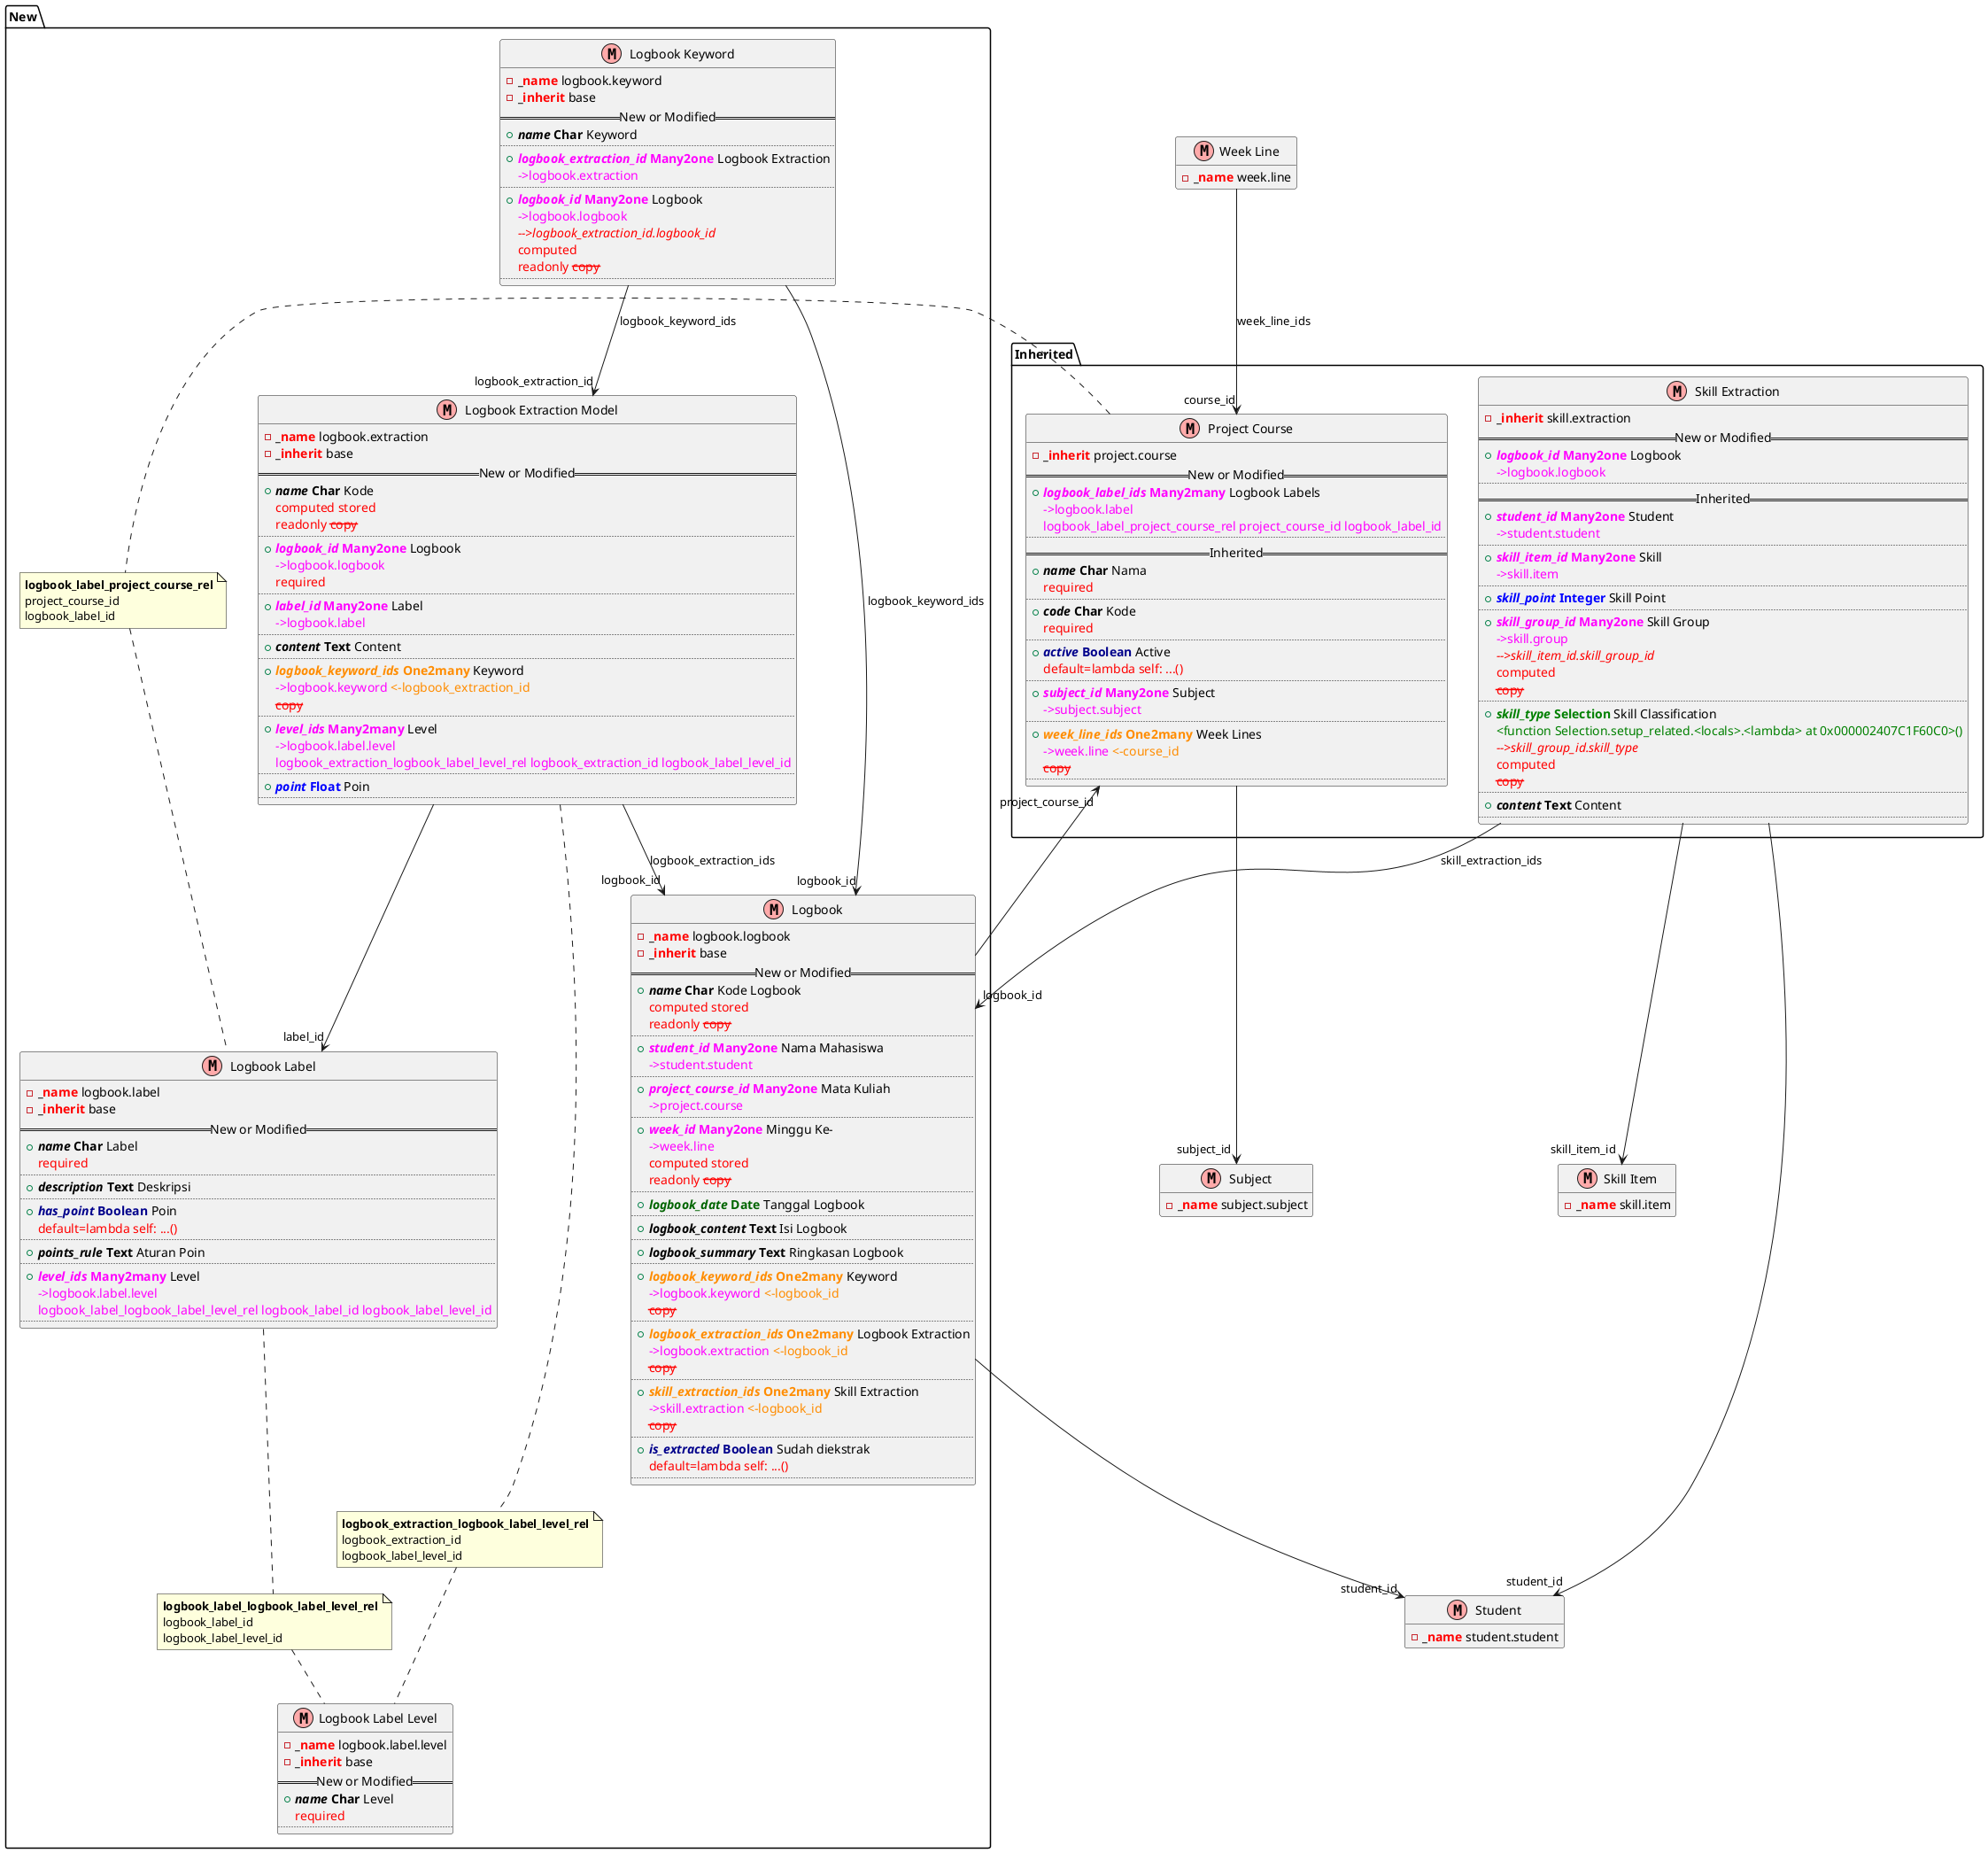 @startuml jtk_pjbl_logbook
!define Model(name,desc) class name as "desc" << (M,#FFAAAA) >>
!define TransientModel(name,desc) class name as "desc" << (T,magenta) >>
!define AbstractModel(name,desc) class name as "desc" << (T,green) >>
!define model(x) -<b>_<color:red>x</color></b>
!define char(x) +<b><i>x</i> Char</b>
!define m2o(x) +<b><color:magenta><i>x</i> Many2one</color></b>
!define m2m(x) +<b><color:magenta><i>x</i> Many2many</color></b>
!define o2m(x) +<b><color:darkorange><i>x</i> One2many</color></b>
!define ref(x) +<b><color:magenta><i>x</i> Reference</color></b>
!define text(x) +<b><i>x</i> Text</b>
!define html(x) +<b><i>x</i> Html</b>
!define int(x) +<b><color:blue><i>x</i> Integer</color></b>
!define float(x) +<b><color:blue><i>x </i>Float</color></b>
!define money(x) +<b><color:blue><i>x </i>Monetary</color></b>
!define sel(x) +<b><color:green><i>x</i> Selection</color></b>
!define bool(x) +<b><color:darkblue><i>x</i> Boolean</color></b>
!define date(x) +<b><color:darkgreen><i>x</i> Date</color></b>
!define dtime(x) +<b><color:darkgreen><i>x</i> Datetime</color></b>
!define bin(x) +<b><color:purple><i>x</i> Binary</color></b>
!define help(x) x
!define cm(x) <color:magenta>->x</color>
!define inv(x) <color:darkorange><-x</color>
!define rtbl(x) <color:magenta>x</color>
!define col1(x) <color:magenta>x</color>
!define col2(x) <color:magenta>x</color>
!define dom(x) <color:red>x</color>
!define is(x) <color:red>x</color>
!define not(x) <color:red><s>x</s></color>
!define variants(x) <color:green>x</color>
!define default(x) <color:red>default=x</color>
!define related(x) <color:red><i>-->x</i></color>
!define compute(x) <color:red>x()</color>
hide methods
hide stereotypes

package "New" {

Model(LogbookExtraction, "Logbook Extraction Model") {
model(name) logbook.extraction
model(inherit) base
==New or Modified==
char(name) Kode
is(computed) is(stored)
is(readonly) not(copy)
..
m2o(logbook_id) Logbook
cm(logbook.logbook)
is(required)
..
m2o(label_id) Label
cm(logbook.label)
..
text(content) Content
..
o2m(logbook_keyword_ids) Keyword
cm(logbook.keyword) inv(logbook_extraction_id)
not(copy)
..
m2m(level_ids) Level
cm(logbook.label.level)
rtbl(logbook_extraction_logbook_label_level_rel) col1(logbook_extraction_id) col2(logbook_label_level_id)
..
float(point) Poin
..
}

Model(LogbookKeyword, "Logbook Keyword") {
model(name) logbook.keyword
model(inherit) base
==New or Modified==
char(name) Keyword
..
m2o(logbook_extraction_id) Logbook Extraction
cm(logbook.extraction)
..
m2o(logbook_id) Logbook
cm(logbook.logbook)
related(logbook_extraction_id.logbook_id)
is(computed)
is(readonly) not(copy)
..
}

Model(LogbookLabel, "Logbook Label") {
model(name) logbook.label
model(inherit) base
==New or Modified==
char(name) Label
is(required)
..
text(description) Deskripsi
..
bool(has_point) Poin
default(lambda self: ...())
..
text(points_rule) Aturan Poin
..
m2m(level_ids) Level
cm(logbook.label.level)
rtbl(logbook_label_logbook_label_level_rel) col1(logbook_label_id) col2(logbook_label_level_id)
..
}

Model(LogbookLabelLevel, "Logbook Label Level") {
model(name) logbook.label.level
model(inherit) base
==New or Modified==
char(name) Level
is(required)
..
}

Model(LogbookLogbook, "Logbook") {
model(name) logbook.logbook
model(inherit) base
==New or Modified==
char(name) Kode Logbook
is(computed) is(stored)
is(readonly) not(copy)
..
m2o(student_id) Nama Mahasiswa
cm(student.student)
..
m2o(project_course_id) Mata Kuliah
cm(project.course)
..
m2o(week_id) Minggu Ke-
cm(week.line)
is(computed) is(stored)
is(readonly) not(copy)
..
date(logbook_date) Tanggal Logbook
..
text(logbook_content) Isi Logbook
..
text(logbook_summary) Ringkasan Logbook
..
o2m(logbook_keyword_ids) Keyword
cm(logbook.keyword) inv(logbook_id)
not(copy)
..
o2m(logbook_extraction_ids) Logbook Extraction
cm(logbook.extraction) inv(logbook_id)
not(copy)
..
o2m(skill_extraction_ids) Skill Extraction
cm(skill.extraction) inv(logbook_id)
not(copy)
..
bool(is_extracted) Sudah diekstrak
default(lambda self: ...())
..
}

note "<b>logbook_extraction_logbook_label_level_rel</b>\nlogbook_extraction_id\nlogbook_label_level_id" as logbook_extraction_logbook_label_level_rel
note "<b>logbook_label_logbook_label_level_rel</b>\nlogbook_label_id\nlogbook_label_level_id" as logbook_label_logbook_label_level_rel
note "<b>logbook_label_project_course_rel</b>\nproject_course_id\nlogbook_label_id" as logbook_label_project_course_rel
}

package "Inherited" {

Model(ProjectCourse, "Project Course") {
model(inherit) project.course
==New or Modified==
m2m(logbook_label_ids) Logbook Labels
cm(logbook.label)
rtbl(logbook_label_project_course_rel) col1(project_course_id) col2(logbook_label_id)
..
==Inherited==
char(name) Nama
is(required)
..
char(code) Kode
is(required)
..
bool(active) Active
default(lambda self: ...())
..
m2o(subject_id) Subject
cm(subject.subject)
..
o2m(week_line_ids) Week Lines
cm(week.line) inv(course_id)
not(copy)
..
}

Model(SkillExtraction, "Skill Extraction") {
model(inherit) skill.extraction
==New or Modified==
m2o(logbook_id) Logbook
cm(logbook.logbook)
..
==Inherited==
m2o(student_id) Student
cm(student.student)
..
m2o(skill_item_id) Skill
cm(skill.item)
..
int(skill_point) Skill Point
..
m2o(skill_group_id) Skill Group
cm(skill.group)
related(skill_item_id.skill_group_id)
is(computed)
not(copy)
..
sel(skill_type) Skill Classification
variants(<function Selection.setup_related.<locals>.<lambda> at 0x000002407C1F60C0>())
related(skill_group_id.skill_type)
is(computed)
not(copy)
..
text(content) Content
..
}

}

Model(SkillItem, "Skill Item") {
model(name) skill.item
}
Model(StudentStudent, "Student") {
model(name) student.student
}
Model(SubjectSubject, "Subject") {
model(name) subject.subject
}
Model(WeekLine, "Week Line") {
model(name) week.line
}
LogbookKeyword --> "logbook_extraction_id" LogbookExtraction: "logbook_keyword_ids"
LogbookKeyword --> "logbook_id" LogbookLogbook: "logbook_keyword_ids"
LogbookExtraction --> "logbook_id" LogbookLogbook: "logbook_extraction_ids"
SkillExtraction --> "logbook_id" LogbookLogbook: "skill_extraction_ids"
WeekLine --> "course_id" ProjectCourse: "week_line_ids"
LogbookExtraction --> "label_id" LogbookLabel
LogbookLogbook --> "student_id" StudentStudent
LogbookLogbook --> "project_course_id" ProjectCourse
ProjectCourse --> "subject_id" SubjectSubject
SkillExtraction --> "student_id" StudentStudent
SkillExtraction --> "skill_item_id" SkillItem
LogbookExtraction .. logbook_extraction_logbook_label_level_rel
logbook_extraction_logbook_label_level_rel .. LogbookLabelLevel
LogbookLabel .. logbook_label_logbook_label_level_rel
logbook_label_logbook_label_level_rel .. LogbookLabelLevel
ProjectCourse .. logbook_label_project_course_rel
logbook_label_project_course_rel .. LogbookLabel
@enduml